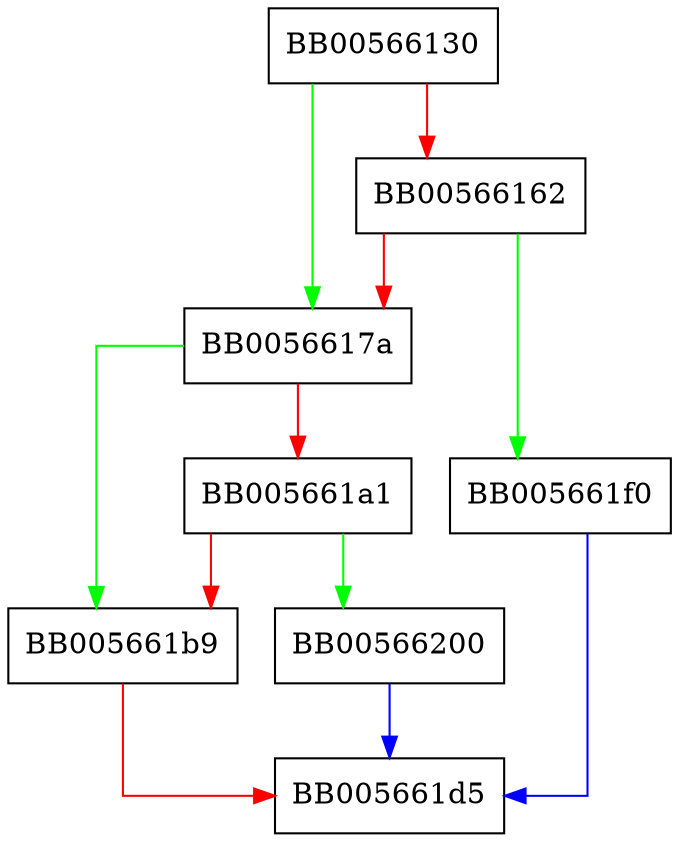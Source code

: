 digraph ossl_cms_check_signing_certs {
  node [shape="box"];
  graph [splines=ortho];
  BB00566130 -> BB0056617a [color="green"];
  BB00566130 -> BB00566162 [color="red"];
  BB00566162 -> BB005661f0 [color="green"];
  BB00566162 -> BB0056617a [color="red"];
  BB0056617a -> BB005661b9 [color="green"];
  BB0056617a -> BB005661a1 [color="red"];
  BB005661a1 -> BB00566200 [color="green"];
  BB005661a1 -> BB005661b9 [color="red"];
  BB005661b9 -> BB005661d5 [color="red"];
  BB005661f0 -> BB005661d5 [color="blue"];
  BB00566200 -> BB005661d5 [color="blue"];
}